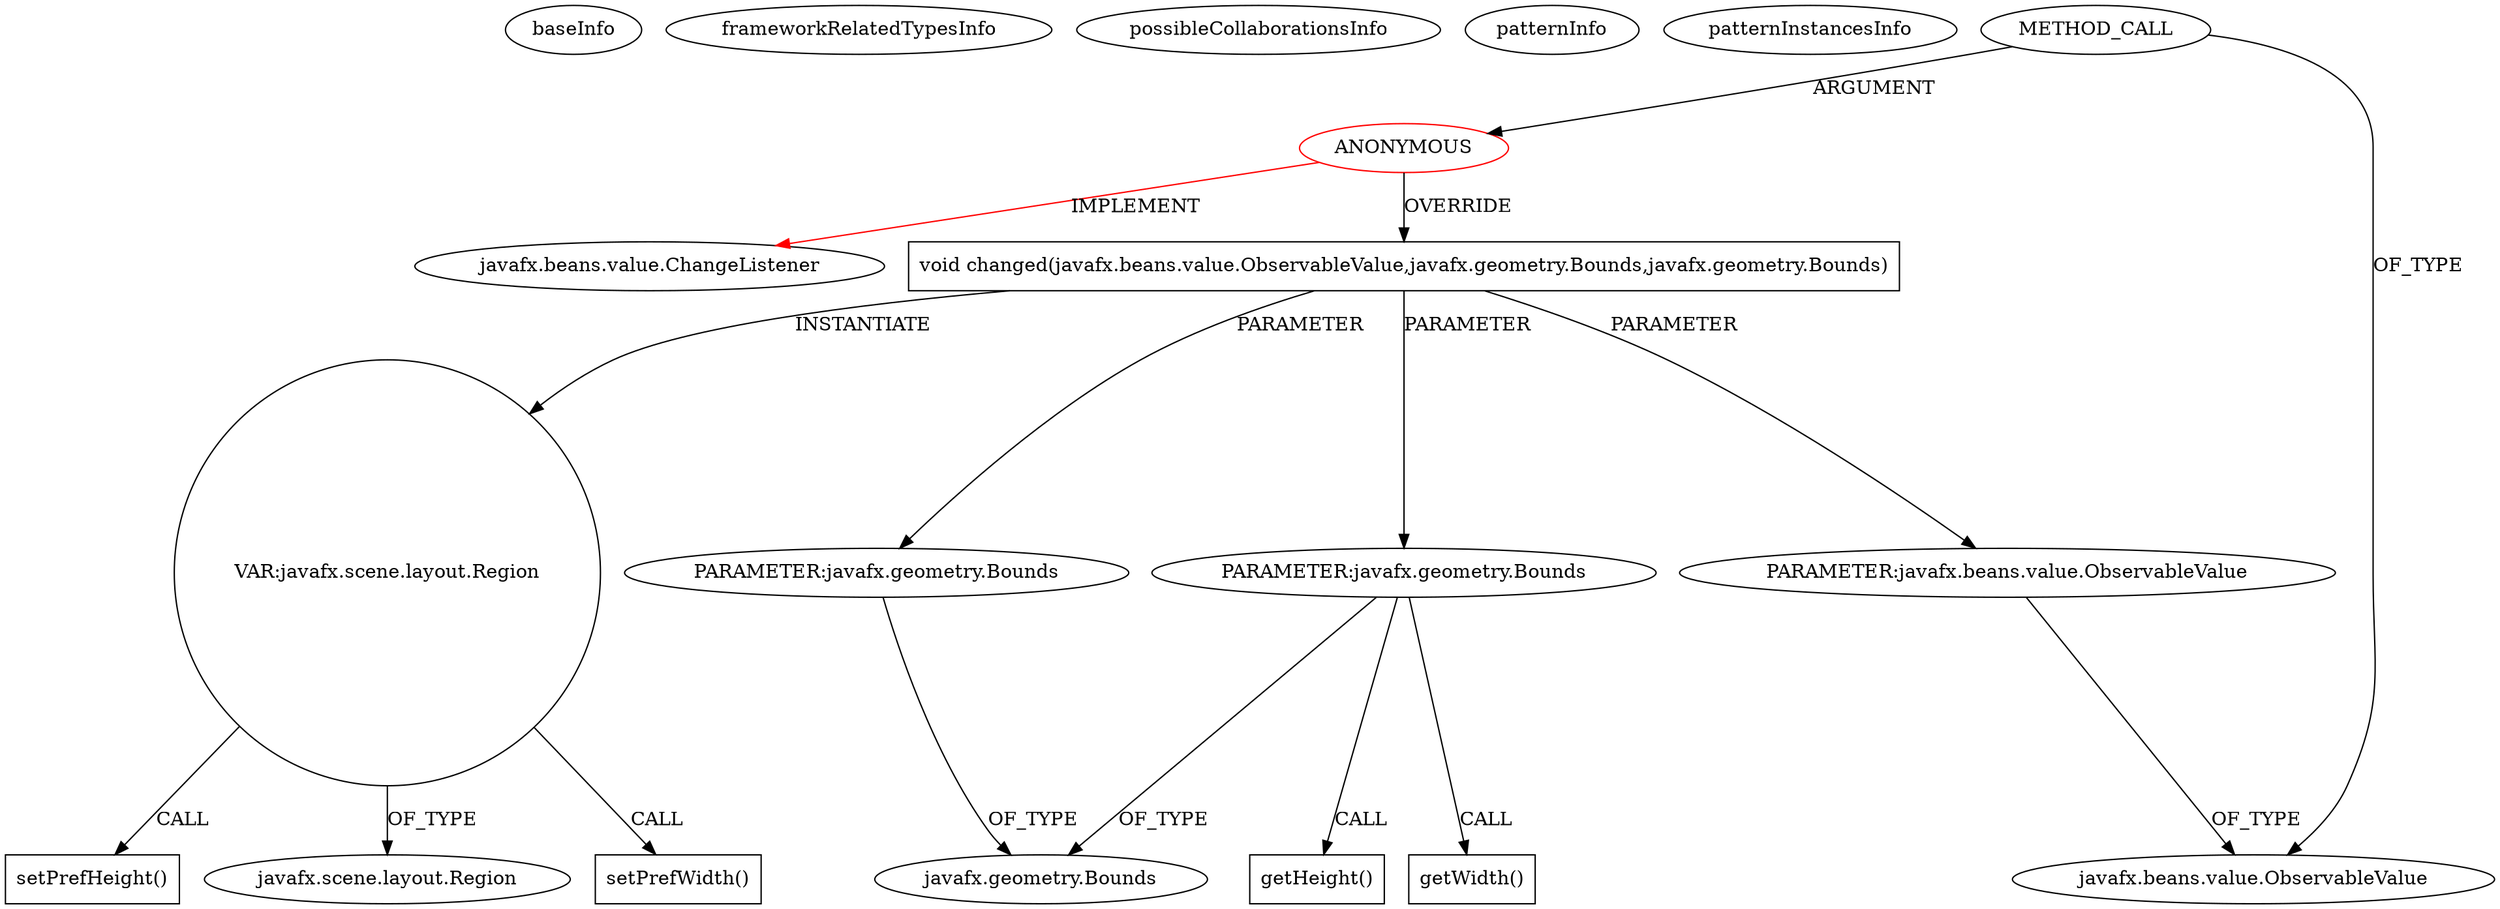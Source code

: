 digraph {
baseInfo[graphId=2264,category="pattern",isAnonymous=true,possibleRelation=false]
frameworkRelatedTypesInfo[0="javafx.beans.value.ChangeListener"]
possibleCollaborationsInfo[]
patternInfo[frequency=3.0,patternRootClient=0]
patternInstancesInfo[0="KraiZeur-library~/KraiZeur-library/library-master/src/application/presentationLayer/screens/bookScreens/BookRemoveScreen.java~javafx.scene.layout.Pane getPane()~753",1="KraiZeur-library~/KraiZeur-library/library-master/src/application/presentationLayer/screens/userScreens/UserFindScreen.java~javafx.scene.layout.Pane getPane()~773",2="KraiZeur-library~/KraiZeur-library/library-master/src/application/presentationLayer/screens/bookScreens/BookFindScreen.java~javafx.scene.layout.Pane getPane()~758"]
8[label="javafx.geometry.Bounds",vertexType="FRAMEWORK_CLASS_TYPE",isFrameworkType=false]
9[label="PARAMETER:javafx.geometry.Bounds",vertexType="PARAMETER_DECLARATION",isFrameworkType=false]
19[label="getHeight()",vertexType="INSIDE_CALL",isFrameworkType=false,shape=box]
7[label="PARAMETER:javafx.geometry.Bounds",vertexType="PARAMETER_DECLARATION",isFrameworkType=false]
15[label="getWidth()",vertexType="INSIDE_CALL",isFrameworkType=false,shape=box]
4[label="void changed(javafx.beans.value.ObservableValue,javafx.geometry.Bounds,javafx.geometry.Bounds)",vertexType="OVERRIDING_METHOD_DECLARATION",isFrameworkType=false,shape=box]
11[label="VAR:javafx.scene.layout.Region",vertexType="VARIABLE_EXPRESION",isFrameworkType=false,shape=circle]
0[label="ANONYMOUS",vertexType="ROOT_ANONYMOUS_DECLARATION",isFrameworkType=false,color=red]
1[label="javafx.beans.value.ChangeListener",vertexType="FRAMEWORK_INTERFACE_TYPE",isFrameworkType=false]
2[label="METHOD_CALL",vertexType="OUTSIDE_CALL",isFrameworkType=false]
17[label="setPrefHeight()",vertexType="INSIDE_CALL",isFrameworkType=false,shape=box]
13[label="javafx.scene.layout.Region",vertexType="FRAMEWORK_CLASS_TYPE",isFrameworkType=false]
5[label="PARAMETER:javafx.beans.value.ObservableValue",vertexType="PARAMETER_DECLARATION",isFrameworkType=false]
12[label="setPrefWidth()",vertexType="INSIDE_CALL",isFrameworkType=false,shape=box]
3[label="javafx.beans.value.ObservableValue",vertexType="FRAMEWORK_INTERFACE_TYPE",isFrameworkType=false]
0->4[label="OVERRIDE"]
9->19[label="CALL"]
2->0[label="ARGUMENT"]
0->1[label="IMPLEMENT",color=red]
7->8[label="OF_TYPE"]
4->9[label="PARAMETER"]
9->8[label="OF_TYPE"]
4->7[label="PARAMETER"]
4->5[label="PARAMETER"]
9->15[label="CALL"]
11->13[label="OF_TYPE"]
5->3[label="OF_TYPE"]
2->3[label="OF_TYPE"]
11->12[label="CALL"]
4->11[label="INSTANTIATE"]
11->17[label="CALL"]
}
